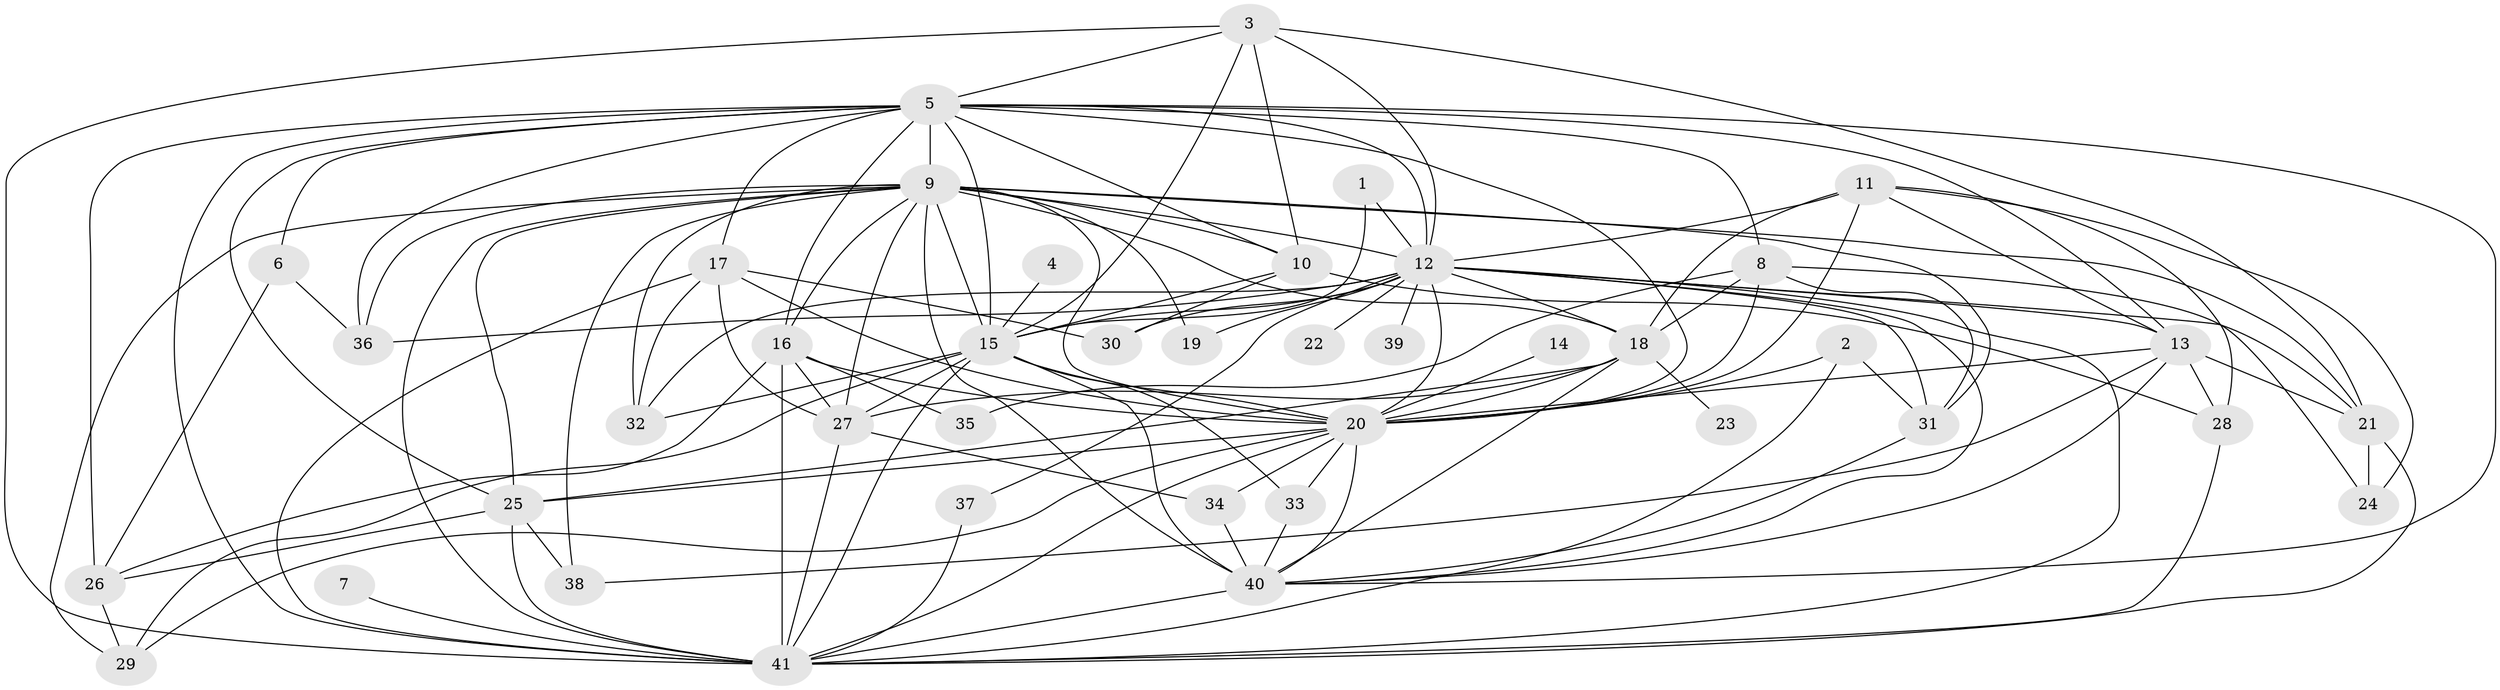 // original degree distribution, {35: 0.007407407407407408, 28: 0.014814814814814815, 16: 0.007407407407407408, 20: 0.014814814814814815, 19: 0.007407407407407408, 23: 0.007407407407407408, 18: 0.007407407407407408, 24: 0.007407407407407408, 4: 0.06666666666666667, 11: 0.007407407407407408, 2: 0.5481481481481482, 5: 0.044444444444444446, 6: 0.037037037037037035, 7: 0.014814814814814815, 3: 0.2, 9: 0.007407407407407408}
// Generated by graph-tools (version 1.1) at 2025/36/03/04/25 23:36:31]
// undirected, 41 vertices, 124 edges
graph export_dot {
  node [color=gray90,style=filled];
  1;
  2;
  3;
  4;
  5;
  6;
  7;
  8;
  9;
  10;
  11;
  12;
  13;
  14;
  15;
  16;
  17;
  18;
  19;
  20;
  21;
  22;
  23;
  24;
  25;
  26;
  27;
  28;
  29;
  30;
  31;
  32;
  33;
  34;
  35;
  36;
  37;
  38;
  39;
  40;
  41;
  1 -- 12 [weight=1.0];
  1 -- 15 [weight=1.0];
  2 -- 20 [weight=1.0];
  2 -- 31 [weight=1.0];
  2 -- 41 [weight=2.0];
  3 -- 5 [weight=1.0];
  3 -- 10 [weight=1.0];
  3 -- 12 [weight=1.0];
  3 -- 15 [weight=1.0];
  3 -- 21 [weight=1.0];
  3 -- 41 [weight=1.0];
  4 -- 15 [weight=1.0];
  5 -- 6 [weight=1.0];
  5 -- 8 [weight=2.0];
  5 -- 9 [weight=11.0];
  5 -- 10 [weight=1.0];
  5 -- 12 [weight=5.0];
  5 -- 13 [weight=1.0];
  5 -- 15 [weight=2.0];
  5 -- 16 [weight=1.0];
  5 -- 17 [weight=2.0];
  5 -- 20 [weight=3.0];
  5 -- 25 [weight=1.0];
  5 -- 26 [weight=2.0];
  5 -- 36 [weight=1.0];
  5 -- 40 [weight=2.0];
  5 -- 41 [weight=3.0];
  6 -- 26 [weight=1.0];
  6 -- 36 [weight=1.0];
  7 -- 41 [weight=1.0];
  8 -- 18 [weight=1.0];
  8 -- 20 [weight=1.0];
  8 -- 24 [weight=1.0];
  8 -- 31 [weight=1.0];
  8 -- 35 [weight=1.0];
  9 -- 10 [weight=2.0];
  9 -- 12 [weight=4.0];
  9 -- 15 [weight=4.0];
  9 -- 16 [weight=3.0];
  9 -- 18 [weight=1.0];
  9 -- 19 [weight=1.0];
  9 -- 20 [weight=4.0];
  9 -- 21 [weight=1.0];
  9 -- 25 [weight=1.0];
  9 -- 27 [weight=2.0];
  9 -- 29 [weight=1.0];
  9 -- 31 [weight=1.0];
  9 -- 32 [weight=1.0];
  9 -- 36 [weight=2.0];
  9 -- 38 [weight=3.0];
  9 -- 40 [weight=5.0];
  9 -- 41 [weight=5.0];
  10 -- 15 [weight=1.0];
  10 -- 28 [weight=1.0];
  10 -- 30 [weight=1.0];
  11 -- 12 [weight=1.0];
  11 -- 13 [weight=1.0];
  11 -- 18 [weight=2.0];
  11 -- 20 [weight=1.0];
  11 -- 24 [weight=1.0];
  11 -- 28 [weight=1.0];
  12 -- 13 [weight=1.0];
  12 -- 15 [weight=1.0];
  12 -- 18 [weight=1.0];
  12 -- 19 [weight=1.0];
  12 -- 20 [weight=1.0];
  12 -- 21 [weight=1.0];
  12 -- 22 [weight=1.0];
  12 -- 30 [weight=1.0];
  12 -- 31 [weight=1.0];
  12 -- 32 [weight=3.0];
  12 -- 36 [weight=3.0];
  12 -- 37 [weight=1.0];
  12 -- 39 [weight=1.0];
  12 -- 40 [weight=2.0];
  12 -- 41 [weight=2.0];
  13 -- 20 [weight=2.0];
  13 -- 21 [weight=1.0];
  13 -- 28 [weight=2.0];
  13 -- 38 [weight=1.0];
  13 -- 40 [weight=1.0];
  14 -- 20 [weight=1.0];
  15 -- 20 [weight=2.0];
  15 -- 27 [weight=2.0];
  15 -- 29 [weight=1.0];
  15 -- 32 [weight=1.0];
  15 -- 33 [weight=2.0];
  15 -- 40 [weight=2.0];
  15 -- 41 [weight=2.0];
  16 -- 20 [weight=1.0];
  16 -- 26 [weight=1.0];
  16 -- 27 [weight=1.0];
  16 -- 35 [weight=2.0];
  16 -- 41 [weight=3.0];
  17 -- 20 [weight=1.0];
  17 -- 27 [weight=1.0];
  17 -- 30 [weight=1.0];
  17 -- 32 [weight=1.0];
  17 -- 41 [weight=1.0];
  18 -- 20 [weight=2.0];
  18 -- 23 [weight=1.0];
  18 -- 25 [weight=1.0];
  18 -- 27 [weight=1.0];
  18 -- 40 [weight=1.0];
  20 -- 25 [weight=1.0];
  20 -- 29 [weight=1.0];
  20 -- 33 [weight=1.0];
  20 -- 34 [weight=1.0];
  20 -- 40 [weight=2.0];
  20 -- 41 [weight=1.0];
  21 -- 24 [weight=1.0];
  21 -- 41 [weight=1.0];
  25 -- 26 [weight=1.0];
  25 -- 38 [weight=1.0];
  25 -- 41 [weight=1.0];
  26 -- 29 [weight=1.0];
  27 -- 34 [weight=1.0];
  27 -- 41 [weight=1.0];
  28 -- 41 [weight=1.0];
  31 -- 40 [weight=1.0];
  33 -- 40 [weight=1.0];
  34 -- 40 [weight=1.0];
  37 -- 41 [weight=1.0];
  40 -- 41 [weight=2.0];
}
